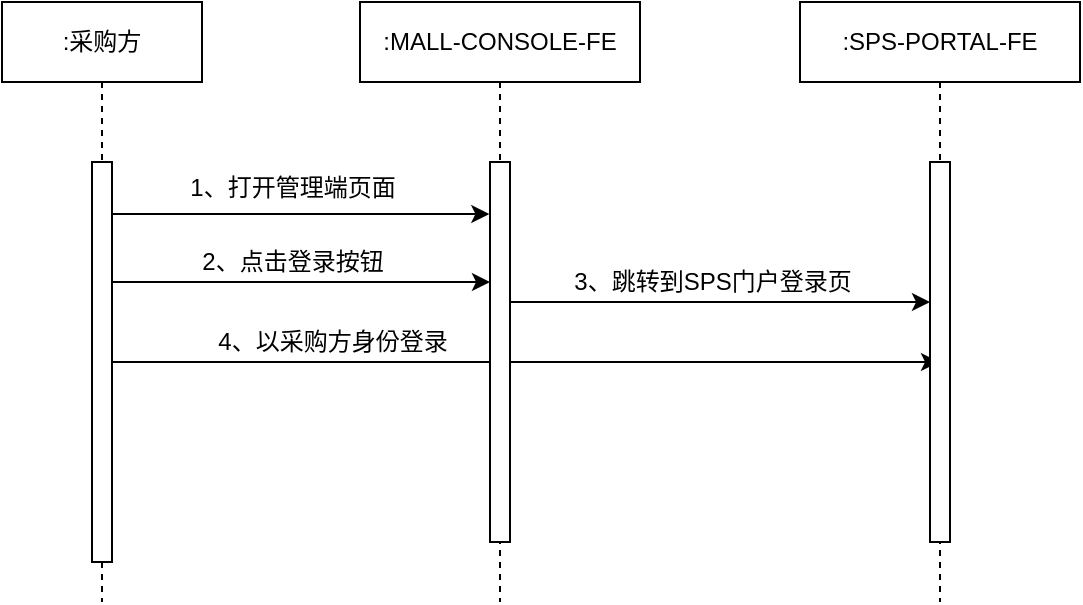 <mxfile version="21.2.9" type="github">
  <diagram name="第 1 页" id="ds6DmyHLy8N-MVNwUg1l">
    <mxGraphModel dx="717" dy="382" grid="1" gridSize="10" guides="1" tooltips="1" connect="1" arrows="1" fold="1" page="1" pageScale="1" pageWidth="1169" pageHeight="827" math="0" shadow="0">
      <root>
        <mxCell id="0" />
        <mxCell id="1" parent="0" />
        <mxCell id="F45F0Zymsa6q3hlHXLxK-6" value="" style="edgeStyle=elbowEdgeStyle;rounded=0;orthogonalLoop=1;jettySize=auto;html=1;elbow=vertical;curved=0;entryX=-0.033;entryY=0.138;entryDx=0;entryDy=0;entryPerimeter=0;" edge="1" parent="1" source="-v_hblp8aSIAd71ABCoE-1" target="F45F0Zymsa6q3hlHXLxK-5">
          <mxGeometry relative="1" as="geometry" />
        </mxCell>
        <mxCell id="F45F0Zymsa6q3hlHXLxK-17" value="" style="edgeStyle=elbowEdgeStyle;rounded=0;orthogonalLoop=1;jettySize=auto;html=1;elbow=vertical;curved=0;" edge="1" parent="1" source="-v_hblp8aSIAd71ABCoE-1" target="F45F0Zymsa6q3hlHXLxK-10">
          <mxGeometry relative="1" as="geometry">
            <mxPoint x="309.5" y="190" as="targetPoint" />
            <Array as="points">
              <mxPoint x="240" y="220" />
            </Array>
          </mxGeometry>
        </mxCell>
        <mxCell id="-v_hblp8aSIAd71ABCoE-1" value=":采购方" style="shape=umlLifeline;perimeter=lifelinePerimeter;whiteSpace=wrap;html=1;container=1;dropTarget=0;collapsible=0;recursiveResize=0;outlineConnect=0;portConstraint=eastwest;newEdgeStyle={&quot;edgeStyle&quot;:&quot;elbowEdgeStyle&quot;,&quot;elbow&quot;:&quot;vertical&quot;,&quot;curved&quot;:0,&quot;rounded&quot;:0};" parent="1" vertex="1">
          <mxGeometry x="80" y="40" width="100" height="300" as="geometry" />
        </mxCell>
        <mxCell id="F45F0Zymsa6q3hlHXLxK-1" value="" style="html=1;points=[];perimeter=orthogonalPerimeter;outlineConnect=0;targetShapes=umlLifeline;portConstraint=eastwest;newEdgeStyle={&quot;edgeStyle&quot;:&quot;elbowEdgeStyle&quot;,&quot;elbow&quot;:&quot;vertical&quot;,&quot;curved&quot;:0,&quot;rounded&quot;:0};" vertex="1" parent="-v_hblp8aSIAd71ABCoE-1">
          <mxGeometry x="45" y="80" width="10" height="200" as="geometry" />
        </mxCell>
        <mxCell id="F45F0Zymsa6q3hlHXLxK-12" value="" style="edgeStyle=elbowEdgeStyle;rounded=0;orthogonalLoop=1;jettySize=auto;html=1;elbow=vertical;curved=0;" edge="1" parent="1" source="F45F0Zymsa6q3hlHXLxK-4" target="F45F0Zymsa6q3hlHXLxK-11">
          <mxGeometry relative="1" as="geometry">
            <mxPoint x="540" y="190" as="targetPoint" />
            <Array as="points">
              <mxPoint x="450" y="190" />
            </Array>
          </mxGeometry>
        </mxCell>
        <mxCell id="F45F0Zymsa6q3hlHXLxK-4" value=":MALL-CONSOLE-FE" style="shape=umlLifeline;perimeter=lifelinePerimeter;whiteSpace=wrap;html=1;container=1;dropTarget=0;collapsible=0;recursiveResize=0;outlineConnect=0;portConstraint=eastwest;newEdgeStyle={&quot;edgeStyle&quot;:&quot;elbowEdgeStyle&quot;,&quot;elbow&quot;:&quot;vertical&quot;,&quot;curved&quot;:0,&quot;rounded&quot;:0};" vertex="1" parent="1">
          <mxGeometry x="259" y="40" width="140" height="300" as="geometry" />
        </mxCell>
        <mxCell id="F45F0Zymsa6q3hlHXLxK-5" value="" style="html=1;points=[];perimeter=orthogonalPerimeter;outlineConnect=0;targetShapes=umlLifeline;portConstraint=eastwest;newEdgeStyle={&quot;edgeStyle&quot;:&quot;elbowEdgeStyle&quot;,&quot;elbow&quot;:&quot;vertical&quot;,&quot;curved&quot;:0,&quot;rounded&quot;:0};" vertex="1" parent="F45F0Zymsa6q3hlHXLxK-4">
          <mxGeometry x="65" y="80" width="10" height="190" as="geometry" />
        </mxCell>
        <mxCell id="F45F0Zymsa6q3hlHXLxK-7" value="1、打开管理端页面" style="text;html=1;align=center;verticalAlign=middle;resizable=0;points=[];autosize=1;strokeColor=none;fillColor=none;" vertex="1" parent="1">
          <mxGeometry x="160" y="118" width="130" height="30" as="geometry" />
        </mxCell>
        <mxCell id="F45F0Zymsa6q3hlHXLxK-8" value="" style="edgeStyle=elbowEdgeStyle;rounded=0;orthogonalLoop=1;jettySize=auto;html=1;elbow=vertical;curved=0;" edge="1" parent="1" source="F45F0Zymsa6q3hlHXLxK-1" target="F45F0Zymsa6q3hlHXLxK-5">
          <mxGeometry relative="1" as="geometry">
            <Array as="points">
              <mxPoint x="230" y="180" />
            </Array>
          </mxGeometry>
        </mxCell>
        <mxCell id="F45F0Zymsa6q3hlHXLxK-9" value="2、点击登录按钮" style="text;html=1;align=center;verticalAlign=middle;resizable=0;points=[];autosize=1;strokeColor=none;fillColor=none;" vertex="1" parent="1">
          <mxGeometry x="170" y="155" width="110" height="30" as="geometry" />
        </mxCell>
        <mxCell id="F45F0Zymsa6q3hlHXLxK-10" value=":SPS-PORTAL-FE" style="shape=umlLifeline;perimeter=lifelinePerimeter;whiteSpace=wrap;html=1;container=1;dropTarget=0;collapsible=0;recursiveResize=0;outlineConnect=0;portConstraint=eastwest;newEdgeStyle={&quot;edgeStyle&quot;:&quot;elbowEdgeStyle&quot;,&quot;elbow&quot;:&quot;vertical&quot;,&quot;curved&quot;:0,&quot;rounded&quot;:0};" vertex="1" parent="1">
          <mxGeometry x="479" y="40" width="140" height="300" as="geometry" />
        </mxCell>
        <mxCell id="F45F0Zymsa6q3hlHXLxK-11" value="" style="html=1;points=[];perimeter=orthogonalPerimeter;outlineConnect=0;targetShapes=umlLifeline;portConstraint=eastwest;newEdgeStyle={&quot;edgeStyle&quot;:&quot;elbowEdgeStyle&quot;,&quot;elbow&quot;:&quot;vertical&quot;,&quot;curved&quot;:0,&quot;rounded&quot;:0};" vertex="1" parent="F45F0Zymsa6q3hlHXLxK-10">
          <mxGeometry x="65" y="80" width="10" height="190" as="geometry" />
        </mxCell>
        <mxCell id="F45F0Zymsa6q3hlHXLxK-13" value="3、跳转到SPS门户登录页" style="text;html=1;align=center;verticalAlign=middle;resizable=0;points=[];autosize=1;strokeColor=none;fillColor=none;" vertex="1" parent="1">
          <mxGeometry x="355" y="165" width="160" height="30" as="geometry" />
        </mxCell>
        <mxCell id="F45F0Zymsa6q3hlHXLxK-18" value="4、以采购方身份登录" style="text;html=1;align=center;verticalAlign=middle;resizable=0;points=[];autosize=1;strokeColor=none;fillColor=none;" vertex="1" parent="1">
          <mxGeometry x="175" y="195" width="140" height="30" as="geometry" />
        </mxCell>
      </root>
    </mxGraphModel>
  </diagram>
</mxfile>
